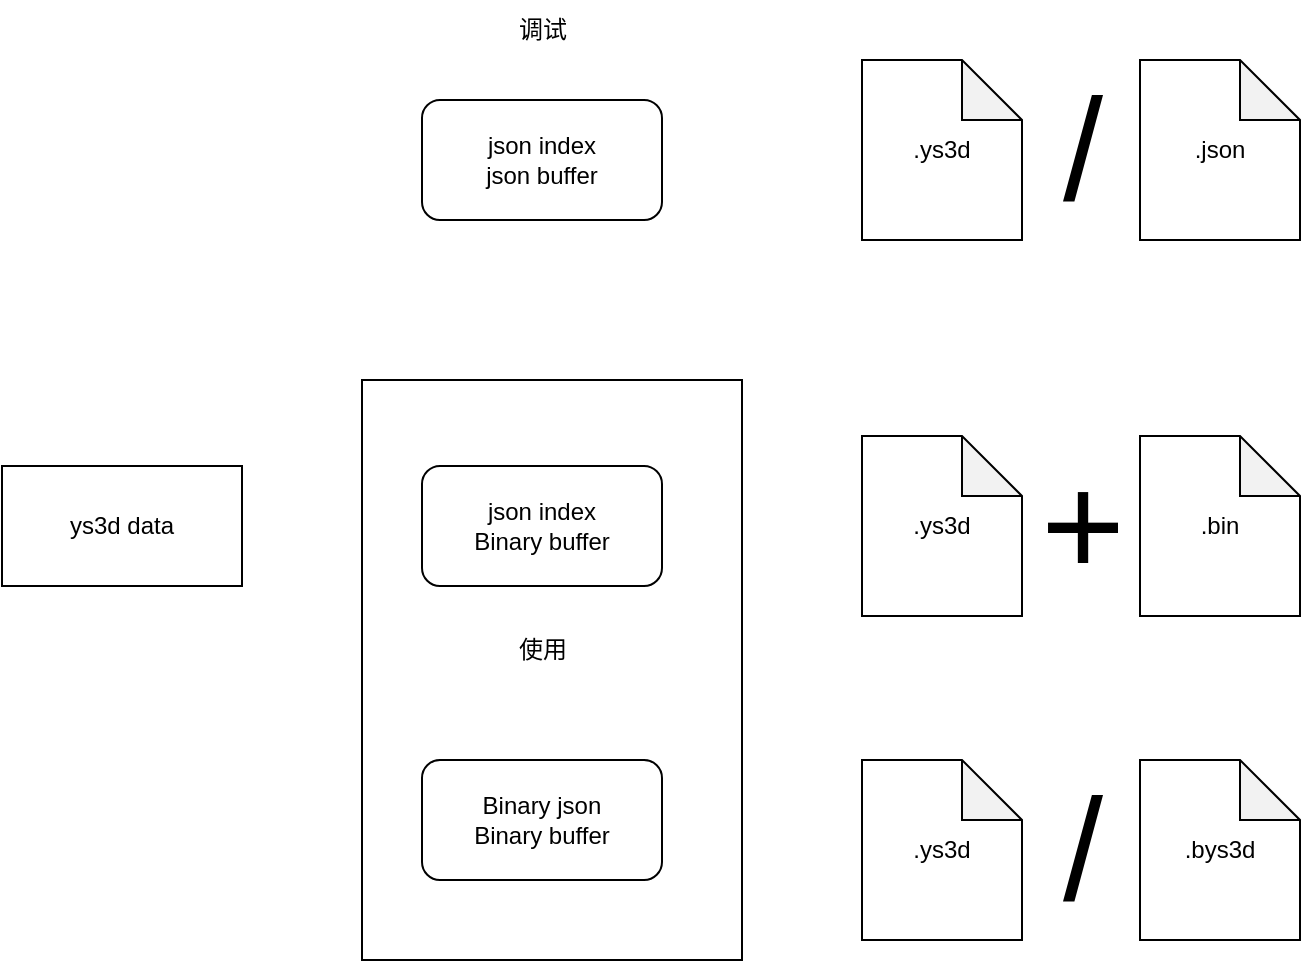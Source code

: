 <mxfile version="26.2.14">
  <diagram name="第 1 页" id="RYE19soe6G9HNAl7Pa3W">
    <mxGraphModel dx="1020" dy="603" grid="1" gridSize="10" guides="1" tooltips="1" connect="1" arrows="1" fold="1" page="1" pageScale="1" pageWidth="827" pageHeight="1169" math="0" shadow="0">
      <root>
        <mxCell id="0" />
        <mxCell id="1" parent="0" />
        <mxCell id="O9MKTZrr_hQE2p-tig25-7" value="" style="rounded=0;whiteSpace=wrap;html=1;" parent="1" vertex="1">
          <mxGeometry x="190" y="310" width="190" height="290" as="geometry" />
        </mxCell>
        <mxCell id="O9MKTZrr_hQE2p-tig25-1" value="Binary&amp;nbsp;json&lt;div&gt;Binary buffer&lt;/div&gt;" style="rounded=1;whiteSpace=wrap;html=1;" parent="1" vertex="1">
          <mxGeometry x="220" y="500" width="120" height="60" as="geometry" />
        </mxCell>
        <mxCell id="O9MKTZrr_hQE2p-tig25-2" value="ys3d data" style="rounded=0;whiteSpace=wrap;html=1;" parent="1" vertex="1">
          <mxGeometry x="10" y="353" width="120" height="60" as="geometry" />
        </mxCell>
        <mxCell id="O9MKTZrr_hQE2p-tig25-3" value="&lt;div&gt;&lt;div&gt;json&amp;nbsp;&lt;span style=&quot;background-color: transparent; color: light-dark(rgb(0, 0, 0), rgb(255, 255, 255));&quot;&gt;index&lt;/span&gt;&lt;/div&gt;&lt;/div&gt;Binary buffer" style="rounded=1;whiteSpace=wrap;html=1;" parent="1" vertex="1">
          <mxGeometry x="220" y="353" width="120" height="60" as="geometry" />
        </mxCell>
        <mxCell id="O9MKTZrr_hQE2p-tig25-4" value="&lt;div&gt;json&amp;nbsp;&lt;span style=&quot;background-color: transparent; color: light-dark(rgb(0, 0, 0), rgb(255, 255, 255));&quot;&gt;index&lt;/span&gt;&lt;/div&gt;json buffer" style="rounded=1;whiteSpace=wrap;html=1;" parent="1" vertex="1">
          <mxGeometry x="220" y="170" width="120" height="60" as="geometry" />
        </mxCell>
        <mxCell id="O9MKTZrr_hQE2p-tig25-8" value="使用" style="text;html=1;align=center;verticalAlign=middle;resizable=0;points=[];autosize=1;strokeColor=none;fillColor=none;" parent="1" vertex="1">
          <mxGeometry x="255" y="430" width="50" height="30" as="geometry" />
        </mxCell>
        <mxCell id="O9MKTZrr_hQE2p-tig25-9" value="调试" style="text;html=1;align=center;verticalAlign=middle;resizable=0;points=[];autosize=1;strokeColor=none;fillColor=none;" parent="1" vertex="1">
          <mxGeometry x="255" y="120" width="50" height="30" as="geometry" />
        </mxCell>
        <mxCell id="O9MKTZrr_hQE2p-tig25-11" value=".ys3d" style="shape=note;whiteSpace=wrap;html=1;backgroundOutline=1;darkOpacity=0.05;" parent="1" vertex="1">
          <mxGeometry x="440" y="338" width="80" height="90" as="geometry" />
        </mxCell>
        <mxCell id="O9MKTZrr_hQE2p-tig25-12" value=".ys3d" style="shape=note;whiteSpace=wrap;html=1;backgroundOutline=1;darkOpacity=0.05;" parent="1" vertex="1">
          <mxGeometry x="440" y="500" width="80" height="90" as="geometry" />
        </mxCell>
        <mxCell id="O9MKTZrr_hQE2p-tig25-13" value=".bin" style="shape=note;whiteSpace=wrap;html=1;backgroundOutline=1;darkOpacity=0.05;" parent="1" vertex="1">
          <mxGeometry x="579" y="338" width="80" height="90" as="geometry" />
        </mxCell>
        <mxCell id="O9MKTZrr_hQE2p-tig25-14" value="&lt;font style=&quot;font-size: 72px;&quot;&gt;+&lt;/font&gt;" style="text;html=1;align=center;verticalAlign=middle;resizable=0;points=[];autosize=1;strokeColor=none;fillColor=none;" parent="1" vertex="1">
          <mxGeometry x="515" y="333" width="70" height="100" as="geometry" />
        </mxCell>
        <mxCell id="O9MKTZrr_hQE2p-tig25-15" value=".ys3d" style="shape=note;whiteSpace=wrap;html=1;backgroundOutline=1;darkOpacity=0.05;" parent="1" vertex="1">
          <mxGeometry x="440" y="150" width="80" height="90" as="geometry" />
        </mxCell>
        <mxCell id="O9MKTZrr_hQE2p-tig25-16" value=".json" style="shape=note;whiteSpace=wrap;html=1;backgroundOutline=1;darkOpacity=0.05;" parent="1" vertex="1">
          <mxGeometry x="579" y="150" width="80" height="90" as="geometry" />
        </mxCell>
        <mxCell id="O9MKTZrr_hQE2p-tig25-18" value="&lt;font style=&quot;font-size: 72px;&quot;&gt;/&lt;/font&gt;" style="text;html=1;align=center;verticalAlign=middle;resizable=0;points=[];autosize=1;strokeColor=none;fillColor=none;" parent="1" vertex="1">
          <mxGeometry x="530" y="145" width="40" height="100" as="geometry" />
        </mxCell>
        <mxCell id="O9MKTZrr_hQE2p-tig25-19" value=".bys3d" style="shape=note;whiteSpace=wrap;html=1;backgroundOutline=1;darkOpacity=0.05;" parent="1" vertex="1">
          <mxGeometry x="579" y="500" width="80" height="90" as="geometry" />
        </mxCell>
        <mxCell id="O9MKTZrr_hQE2p-tig25-20" value="&lt;font style=&quot;font-size: 72px;&quot;&gt;/&lt;/font&gt;" style="text;html=1;align=center;verticalAlign=middle;resizable=0;points=[];autosize=1;strokeColor=none;fillColor=none;" parent="1" vertex="1">
          <mxGeometry x="530" y="495" width="40" height="100" as="geometry" />
        </mxCell>
      </root>
    </mxGraphModel>
  </diagram>
</mxfile>
